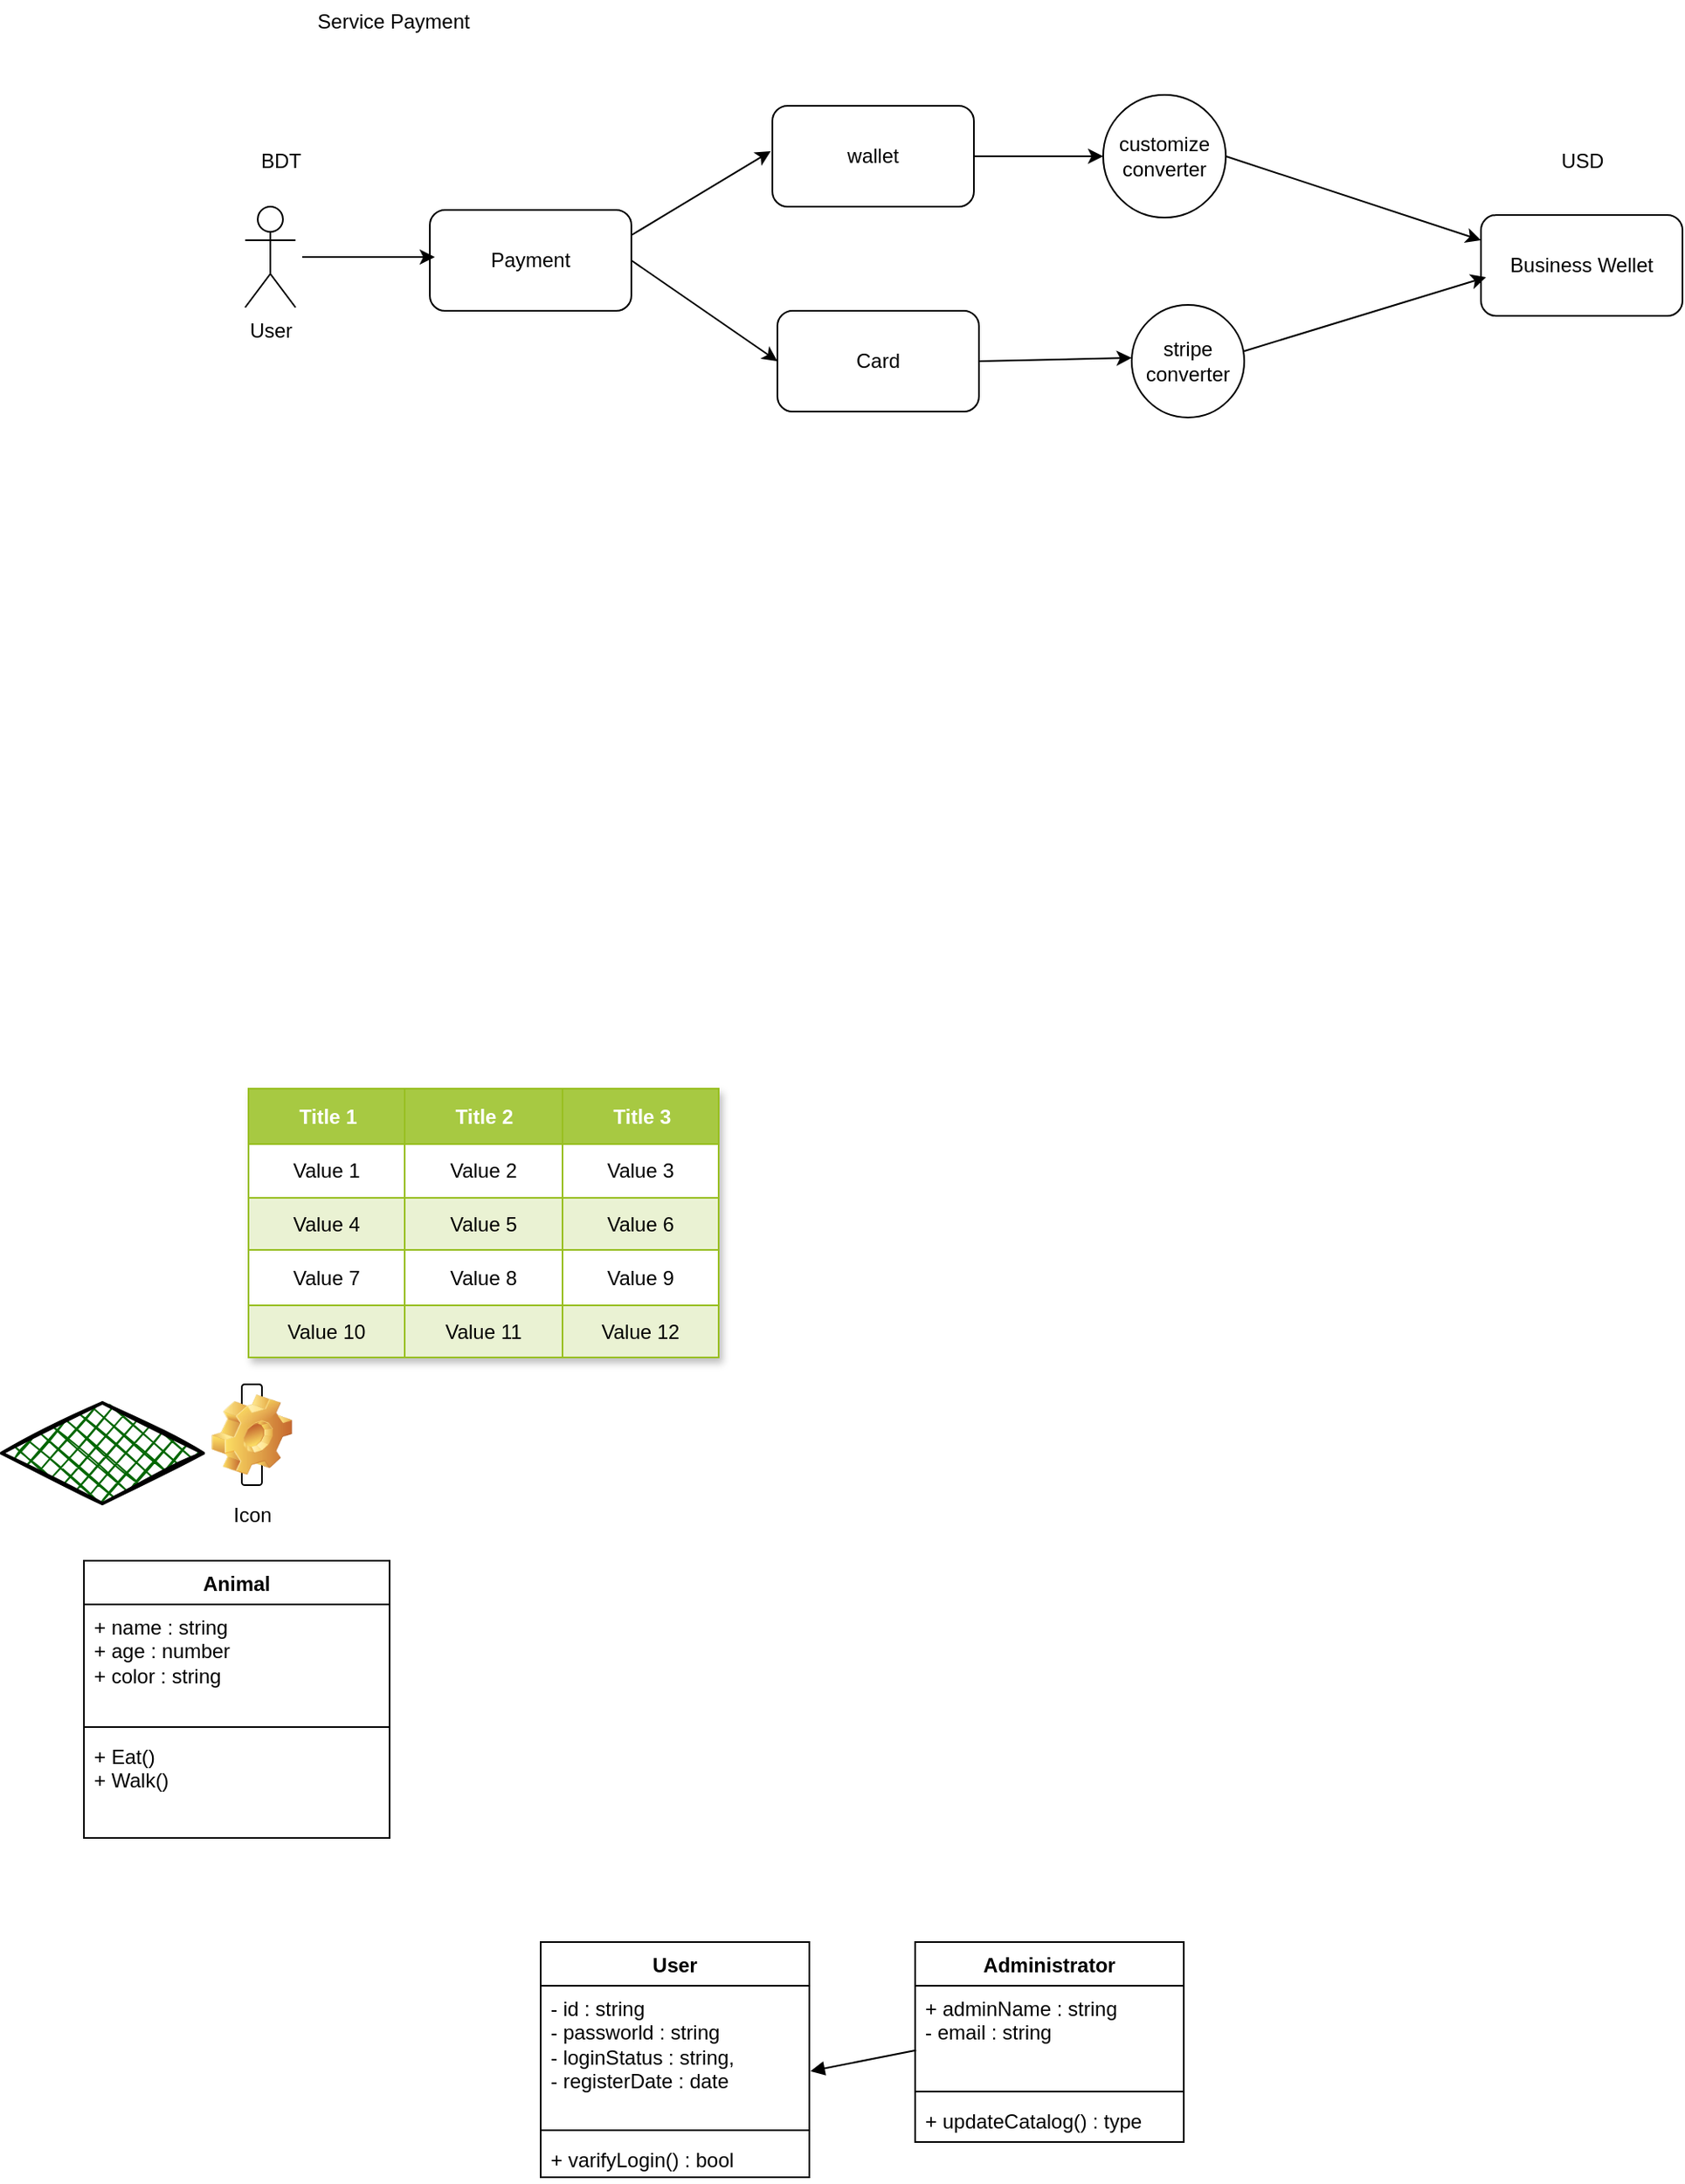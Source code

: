 <mxfile version="21.7.5" type="github">
  <diagram name="Page-1" id="G8oqICroImFP98PP0jhe">
    <mxGraphModel dx="1386" dy="2571" grid="0" gridSize="10" guides="1" tooltips="1" connect="1" arrows="1" fold="1" page="1" pageScale="1" pageWidth="1600" pageHeight="900" math="0" shadow="0">
      <root>
        <mxCell id="0" />
        <mxCell id="1" parent="0" />
        <mxCell id="Exh0e0-sqE-Pdp7wsRko-1" value="Animal" style="swimlane;fontStyle=1;align=center;verticalAlign=top;childLayout=stackLayout;horizontal=1;startSize=26;horizontalStack=0;resizeParent=1;resizeParentMax=0;resizeLast=0;collapsible=1;marginBottom=0;whiteSpace=wrap;html=1;" parent="1" vertex="1">
          <mxGeometry x="154" y="-562" width="182" height="165" as="geometry">
            <mxRectangle x="134" y="-567" width="75" height="26" as="alternateBounds" />
          </mxGeometry>
        </mxCell>
        <mxCell id="Exh0e0-sqE-Pdp7wsRko-2" value="+ name : string&lt;br&gt;+ age : number&lt;br&gt;+ color : string" style="text;strokeColor=none;fillColor=none;align=left;verticalAlign=top;spacingLeft=4;spacingRight=4;overflow=hidden;rotatable=0;points=[[0,0.5],[1,0.5]];portConstraint=eastwest;whiteSpace=wrap;html=1;" parent="Exh0e0-sqE-Pdp7wsRko-1" vertex="1">
          <mxGeometry y="26" width="182" height="69" as="geometry" />
        </mxCell>
        <mxCell id="Exh0e0-sqE-Pdp7wsRko-3" value="" style="line;strokeWidth=1;fillColor=none;align=left;verticalAlign=middle;spacingTop=-1;spacingLeft=3;spacingRight=3;rotatable=0;labelPosition=right;points=[];portConstraint=eastwest;strokeColor=inherit;" parent="Exh0e0-sqE-Pdp7wsRko-1" vertex="1">
          <mxGeometry y="95" width="182" height="8" as="geometry" />
        </mxCell>
        <mxCell id="Exh0e0-sqE-Pdp7wsRko-4" value="+ Eat()&lt;br&gt;+ Walk()" style="text;strokeColor=none;fillColor=none;align=left;verticalAlign=top;spacingLeft=4;spacingRight=4;overflow=hidden;rotatable=0;points=[[0,0.5],[1,0.5]];portConstraint=eastwest;whiteSpace=wrap;html=1;" parent="Exh0e0-sqE-Pdp7wsRko-1" vertex="1">
          <mxGeometry y="103" width="182" height="62" as="geometry" />
        </mxCell>
        <mxCell id="Exh0e0-sqE-Pdp7wsRko-5" value="User" style="swimlane;fontStyle=1;align=center;verticalAlign=top;childLayout=stackLayout;horizontal=1;startSize=26;horizontalStack=0;resizeParent=1;resizeParentMax=0;resizeLast=0;collapsible=1;marginBottom=0;whiteSpace=wrap;html=1;" parent="1" vertex="1">
          <mxGeometry x="426" y="-335" width="160" height="140" as="geometry" />
        </mxCell>
        <mxCell id="Exh0e0-sqE-Pdp7wsRko-6" value="- id : string&lt;br&gt;- passworld : string&lt;br&gt;- loginStatus : string,&lt;br&gt;- registerDate : date" style="text;strokeColor=none;fillColor=none;align=left;verticalAlign=top;spacingLeft=4;spacingRight=4;overflow=hidden;rotatable=0;points=[[0,0.5],[1,0.5]];portConstraint=eastwest;whiteSpace=wrap;html=1;" parent="Exh0e0-sqE-Pdp7wsRko-5" vertex="1">
          <mxGeometry y="26" width="160" height="82" as="geometry" />
        </mxCell>
        <mxCell id="Exh0e0-sqE-Pdp7wsRko-7" value="" style="line;strokeWidth=1;fillColor=none;align=left;verticalAlign=middle;spacingTop=-1;spacingLeft=3;spacingRight=3;rotatable=0;labelPosition=right;points=[];portConstraint=eastwest;strokeColor=inherit;" parent="Exh0e0-sqE-Pdp7wsRko-5" vertex="1">
          <mxGeometry y="108" width="160" height="8" as="geometry" />
        </mxCell>
        <mxCell id="Exh0e0-sqE-Pdp7wsRko-8" value="+ varifyLogin() : bool" style="text;strokeColor=none;fillColor=none;align=left;verticalAlign=top;spacingLeft=4;spacingRight=4;overflow=hidden;rotatable=0;points=[[0,0.5],[1,0.5]];portConstraint=eastwest;whiteSpace=wrap;html=1;" parent="Exh0e0-sqE-Pdp7wsRko-5" vertex="1">
          <mxGeometry y="116" width="160" height="24" as="geometry" />
        </mxCell>
        <mxCell id="Exh0e0-sqE-Pdp7wsRko-9" value="Administrator" style="swimlane;fontStyle=1;align=center;verticalAlign=top;childLayout=stackLayout;horizontal=1;startSize=26;horizontalStack=0;resizeParent=1;resizeParentMax=0;resizeLast=0;collapsible=1;marginBottom=0;whiteSpace=wrap;html=1;" parent="1" vertex="1">
          <mxGeometry x="649" y="-335" width="160" height="119" as="geometry" />
        </mxCell>
        <mxCell id="Exh0e0-sqE-Pdp7wsRko-10" value="+ adminName : string&lt;br&gt;- email : string" style="text;strokeColor=none;fillColor=none;align=left;verticalAlign=top;spacingLeft=4;spacingRight=4;overflow=hidden;rotatable=0;points=[[0,0.5],[1,0.5]];portConstraint=eastwest;whiteSpace=wrap;html=1;" parent="Exh0e0-sqE-Pdp7wsRko-9" vertex="1">
          <mxGeometry y="26" width="160" height="59" as="geometry" />
        </mxCell>
        <mxCell id="Exh0e0-sqE-Pdp7wsRko-11" value="" style="line;strokeWidth=1;fillColor=none;align=left;verticalAlign=middle;spacingTop=-1;spacingLeft=3;spacingRight=3;rotatable=0;labelPosition=right;points=[];portConstraint=eastwest;strokeColor=inherit;" parent="Exh0e0-sqE-Pdp7wsRko-9" vertex="1">
          <mxGeometry y="85" width="160" height="8" as="geometry" />
        </mxCell>
        <mxCell id="Exh0e0-sqE-Pdp7wsRko-12" value="+ updateCatalog() : type" style="text;strokeColor=none;fillColor=none;align=left;verticalAlign=top;spacingLeft=4;spacingRight=4;overflow=hidden;rotatable=0;points=[[0,0.5],[1,0.5]];portConstraint=eastwest;whiteSpace=wrap;html=1;" parent="Exh0e0-sqE-Pdp7wsRko-9" vertex="1">
          <mxGeometry y="93" width="160" height="26" as="geometry" />
        </mxCell>
        <mxCell id="Exh0e0-sqE-Pdp7wsRko-13" value="" style="html=1;verticalAlign=bottom;endArrow=block;curved=0;rounded=0;entryX=1.004;entryY=0.62;entryDx=0;entryDy=0;entryPerimeter=0;exitX=0.004;exitY=0.65;exitDx=0;exitDy=0;exitPerimeter=0;" parent="1" source="Exh0e0-sqE-Pdp7wsRko-10" target="Exh0e0-sqE-Pdp7wsRko-6" edge="1">
          <mxGeometry width="80" relative="1" as="geometry">
            <mxPoint x="382" y="-218" as="sourcePoint" />
            <mxPoint x="429" y="-218" as="targetPoint" />
            <Array as="points" />
          </mxGeometry>
        </mxCell>
        <mxCell id="Exh0e0-sqE-Pdp7wsRko-14" value="Assets" style="childLayout=tableLayout;recursiveResize=0;strokeColor=#98bf21;fillColor=#A7C942;shadow=1;" parent="1" vertex="1">
          <mxGeometry x="252" y="-843" width="280" height="160" as="geometry" />
        </mxCell>
        <mxCell id="Exh0e0-sqE-Pdp7wsRko-15" style="shape=tableRow;horizontal=0;startSize=0;swimlaneHead=0;swimlaneBody=0;top=0;left=0;bottom=0;right=0;dropTarget=0;collapsible=0;recursiveResize=0;expand=0;fontStyle=0;strokeColor=inherit;fillColor=#ffffff;" parent="Exh0e0-sqE-Pdp7wsRko-14" vertex="1">
          <mxGeometry width="280" height="33" as="geometry" />
        </mxCell>
        <mxCell id="Exh0e0-sqE-Pdp7wsRko-16" value="Title 1" style="connectable=0;recursiveResize=0;strokeColor=inherit;fillColor=#A7C942;align=center;fontStyle=1;fontColor=#FFFFFF;html=1;" parent="Exh0e0-sqE-Pdp7wsRko-15" vertex="1">
          <mxGeometry width="93" height="33" as="geometry">
            <mxRectangle width="93" height="33" as="alternateBounds" />
          </mxGeometry>
        </mxCell>
        <mxCell id="Exh0e0-sqE-Pdp7wsRko-17" value="Title 2" style="connectable=0;recursiveResize=0;strokeColor=inherit;fillColor=#A7C942;align=center;fontStyle=1;fontColor=#FFFFFF;html=1;" parent="Exh0e0-sqE-Pdp7wsRko-15" vertex="1">
          <mxGeometry x="93" width="94" height="33" as="geometry">
            <mxRectangle width="94" height="33" as="alternateBounds" />
          </mxGeometry>
        </mxCell>
        <mxCell id="Exh0e0-sqE-Pdp7wsRko-18" value="Title 3" style="connectable=0;recursiveResize=0;strokeColor=inherit;fillColor=#A7C942;align=center;fontStyle=1;fontColor=#FFFFFF;html=1;" parent="Exh0e0-sqE-Pdp7wsRko-15" vertex="1">
          <mxGeometry x="187" width="93" height="33" as="geometry">
            <mxRectangle width="93" height="33" as="alternateBounds" />
          </mxGeometry>
        </mxCell>
        <mxCell id="Exh0e0-sqE-Pdp7wsRko-19" value="" style="shape=tableRow;horizontal=0;startSize=0;swimlaneHead=0;swimlaneBody=0;top=0;left=0;bottom=0;right=0;dropTarget=0;collapsible=0;recursiveResize=0;expand=0;fontStyle=0;strokeColor=inherit;fillColor=#ffffff;" parent="Exh0e0-sqE-Pdp7wsRko-14" vertex="1">
          <mxGeometry y="33" width="280" height="32" as="geometry" />
        </mxCell>
        <mxCell id="Exh0e0-sqE-Pdp7wsRko-20" value="Value 1" style="connectable=0;recursiveResize=0;strokeColor=inherit;fillColor=inherit;align=center;whiteSpace=wrap;html=1;" parent="Exh0e0-sqE-Pdp7wsRko-19" vertex="1">
          <mxGeometry width="93" height="32" as="geometry">
            <mxRectangle width="93" height="32" as="alternateBounds" />
          </mxGeometry>
        </mxCell>
        <mxCell id="Exh0e0-sqE-Pdp7wsRko-21" value="Value 2" style="connectable=0;recursiveResize=0;strokeColor=inherit;fillColor=inherit;align=center;whiteSpace=wrap;html=1;" parent="Exh0e0-sqE-Pdp7wsRko-19" vertex="1">
          <mxGeometry x="93" width="94" height="32" as="geometry">
            <mxRectangle width="94" height="32" as="alternateBounds" />
          </mxGeometry>
        </mxCell>
        <mxCell id="Exh0e0-sqE-Pdp7wsRko-22" value="Value 3" style="connectable=0;recursiveResize=0;strokeColor=inherit;fillColor=inherit;align=center;whiteSpace=wrap;html=1;" parent="Exh0e0-sqE-Pdp7wsRko-19" vertex="1">
          <mxGeometry x="187" width="93" height="32" as="geometry">
            <mxRectangle width="93" height="32" as="alternateBounds" />
          </mxGeometry>
        </mxCell>
        <mxCell id="Exh0e0-sqE-Pdp7wsRko-23" value="" style="shape=tableRow;horizontal=0;startSize=0;swimlaneHead=0;swimlaneBody=0;top=0;left=0;bottom=0;right=0;dropTarget=0;collapsible=0;recursiveResize=0;expand=0;fontStyle=1;strokeColor=inherit;fillColor=#EAF2D3;" parent="Exh0e0-sqE-Pdp7wsRko-14" vertex="1">
          <mxGeometry y="65" width="280" height="31" as="geometry" />
        </mxCell>
        <mxCell id="Exh0e0-sqE-Pdp7wsRko-24" value="Value 4" style="connectable=0;recursiveResize=0;strokeColor=inherit;fillColor=inherit;whiteSpace=wrap;html=1;" parent="Exh0e0-sqE-Pdp7wsRko-23" vertex="1">
          <mxGeometry width="93" height="31" as="geometry">
            <mxRectangle width="93" height="31" as="alternateBounds" />
          </mxGeometry>
        </mxCell>
        <mxCell id="Exh0e0-sqE-Pdp7wsRko-25" value="Value 5" style="connectable=0;recursiveResize=0;strokeColor=inherit;fillColor=inherit;whiteSpace=wrap;html=1;" parent="Exh0e0-sqE-Pdp7wsRko-23" vertex="1">
          <mxGeometry x="93" width="94" height="31" as="geometry">
            <mxRectangle width="94" height="31" as="alternateBounds" />
          </mxGeometry>
        </mxCell>
        <mxCell id="Exh0e0-sqE-Pdp7wsRko-26" value="Value 6" style="connectable=0;recursiveResize=0;strokeColor=inherit;fillColor=inherit;whiteSpace=wrap;html=1;" parent="Exh0e0-sqE-Pdp7wsRko-23" vertex="1">
          <mxGeometry x="187" width="93" height="31" as="geometry">
            <mxRectangle width="93" height="31" as="alternateBounds" />
          </mxGeometry>
        </mxCell>
        <mxCell id="Exh0e0-sqE-Pdp7wsRko-27" value="" style="shape=tableRow;horizontal=0;startSize=0;swimlaneHead=0;swimlaneBody=0;top=0;left=0;bottom=0;right=0;dropTarget=0;collapsible=0;recursiveResize=0;expand=0;fontStyle=0;strokeColor=inherit;fillColor=#ffffff;" parent="Exh0e0-sqE-Pdp7wsRko-14" vertex="1">
          <mxGeometry y="96" width="280" height="33" as="geometry" />
        </mxCell>
        <mxCell id="Exh0e0-sqE-Pdp7wsRko-28" value="Value 7" style="connectable=0;recursiveResize=0;strokeColor=inherit;fillColor=inherit;fontStyle=0;align=center;whiteSpace=wrap;html=1;" parent="Exh0e0-sqE-Pdp7wsRko-27" vertex="1">
          <mxGeometry width="93" height="33" as="geometry">
            <mxRectangle width="93" height="33" as="alternateBounds" />
          </mxGeometry>
        </mxCell>
        <mxCell id="Exh0e0-sqE-Pdp7wsRko-29" value="Value 8" style="connectable=0;recursiveResize=0;strokeColor=inherit;fillColor=inherit;fontStyle=0;align=center;whiteSpace=wrap;html=1;" parent="Exh0e0-sqE-Pdp7wsRko-27" vertex="1">
          <mxGeometry x="93" width="94" height="33" as="geometry">
            <mxRectangle width="94" height="33" as="alternateBounds" />
          </mxGeometry>
        </mxCell>
        <mxCell id="Exh0e0-sqE-Pdp7wsRko-30" value="Value 9" style="connectable=0;recursiveResize=0;strokeColor=inherit;fillColor=inherit;fontStyle=0;align=center;whiteSpace=wrap;html=1;" parent="Exh0e0-sqE-Pdp7wsRko-27" vertex="1">
          <mxGeometry x="187" width="93" height="33" as="geometry">
            <mxRectangle width="93" height="33" as="alternateBounds" />
          </mxGeometry>
        </mxCell>
        <mxCell id="Exh0e0-sqE-Pdp7wsRko-31" value="" style="shape=tableRow;horizontal=0;startSize=0;swimlaneHead=0;swimlaneBody=0;top=0;left=0;bottom=0;right=0;dropTarget=0;collapsible=0;recursiveResize=0;expand=0;fontStyle=1;strokeColor=inherit;fillColor=#EAF2D3;" parent="Exh0e0-sqE-Pdp7wsRko-14" vertex="1">
          <mxGeometry y="129" width="280" height="31" as="geometry" />
        </mxCell>
        <mxCell id="Exh0e0-sqE-Pdp7wsRko-32" value="Value 10" style="connectable=0;recursiveResize=0;strokeColor=inherit;fillColor=inherit;whiteSpace=wrap;html=1;" parent="Exh0e0-sqE-Pdp7wsRko-31" vertex="1">
          <mxGeometry width="93" height="31" as="geometry">
            <mxRectangle width="93" height="31" as="alternateBounds" />
          </mxGeometry>
        </mxCell>
        <mxCell id="Exh0e0-sqE-Pdp7wsRko-33" value="Value 11" style="connectable=0;recursiveResize=0;strokeColor=inherit;fillColor=inherit;whiteSpace=wrap;html=1;" parent="Exh0e0-sqE-Pdp7wsRko-31" vertex="1">
          <mxGeometry x="93" width="94" height="31" as="geometry">
            <mxRectangle width="94" height="31" as="alternateBounds" />
          </mxGeometry>
        </mxCell>
        <mxCell id="Exh0e0-sqE-Pdp7wsRko-34" value="Value 12" style="connectable=0;recursiveResize=0;strokeColor=inherit;fillColor=inherit;whiteSpace=wrap;html=1;" parent="Exh0e0-sqE-Pdp7wsRko-31" vertex="1">
          <mxGeometry x="187" width="93" height="31" as="geometry">
            <mxRectangle width="93" height="31" as="alternateBounds" />
          </mxGeometry>
        </mxCell>
        <mxCell id="Exh0e0-sqE-Pdp7wsRko-35" value="" style="rhombus;whiteSpace=wrap;html=1;strokeWidth=2;fillWeight=-1;hachureGap=8;fillStyle=cross-hatch;fillColor=#006600;sketch=1;" parent="1" vertex="1">
          <mxGeometry x="105" y="-656" width="120" height="60" as="geometry" />
        </mxCell>
        <mxCell id="Exh0e0-sqE-Pdp7wsRko-36" value="Icon" style="icon;html=1;image=img/clipart/Gear_128x128.png" parent="1" vertex="1">
          <mxGeometry x="248" y="-667" width="12" height="60" as="geometry" />
        </mxCell>
        <mxCell id="Pxrlkx7MvBpBombPw6jG-2" value="User" style="shape=umlActor;verticalLabelPosition=bottom;verticalAlign=top;html=1;outlineConnect=0;" vertex="1" parent="1">
          <mxGeometry x="250" y="-1368" width="30" height="60" as="geometry" />
        </mxCell>
        <mxCell id="Pxrlkx7MvBpBombPw6jG-6" value="Payment" style="rounded=1;whiteSpace=wrap;html=1;" vertex="1" parent="1">
          <mxGeometry x="360" y="-1366" width="120" height="60" as="geometry" />
        </mxCell>
        <mxCell id="Pxrlkx7MvBpBombPw6jG-7" value="wallet" style="rounded=1;whiteSpace=wrap;html=1;" vertex="1" parent="1">
          <mxGeometry x="564" y="-1428" width="120" height="60" as="geometry" />
        </mxCell>
        <mxCell id="Pxrlkx7MvBpBombPw6jG-8" value="Business Wellet" style="rounded=1;whiteSpace=wrap;html=1;" vertex="1" parent="1">
          <mxGeometry x="986" y="-1363" width="120" height="60" as="geometry" />
        </mxCell>
        <mxCell id="Pxrlkx7MvBpBombPw6jG-9" value="Card" style="rounded=1;whiteSpace=wrap;html=1;" vertex="1" parent="1">
          <mxGeometry x="567" y="-1306" width="120" height="60" as="geometry" />
        </mxCell>
        <mxCell id="Pxrlkx7MvBpBombPw6jG-10" value="" style="endArrow=classic;html=1;rounded=0;" edge="1" parent="1">
          <mxGeometry width="50" height="50" relative="1" as="geometry">
            <mxPoint x="284" y="-1338" as="sourcePoint" />
            <mxPoint x="363" y="-1338" as="targetPoint" />
          </mxGeometry>
        </mxCell>
        <mxCell id="Pxrlkx7MvBpBombPw6jG-12" value="" style="endArrow=classic;html=1;rounded=0;exitX=1;exitY=0.25;exitDx=0;exitDy=0;" edge="1" parent="1" source="Pxrlkx7MvBpBombPw6jG-6">
          <mxGeometry width="50" height="50" relative="1" as="geometry">
            <mxPoint x="679" y="-1248" as="sourcePoint" />
            <mxPoint x="563" y="-1401" as="targetPoint" />
          </mxGeometry>
        </mxCell>
        <mxCell id="Pxrlkx7MvBpBombPw6jG-13" value="" style="endArrow=classic;html=1;rounded=0;exitX=1;exitY=0.5;exitDx=0;exitDy=0;entryX=0;entryY=0.5;entryDx=0;entryDy=0;" edge="1" parent="1" source="Pxrlkx7MvBpBombPw6jG-6" target="Pxrlkx7MvBpBombPw6jG-9">
          <mxGeometry width="50" height="50" relative="1" as="geometry">
            <mxPoint x="679" y="-1248" as="sourcePoint" />
            <mxPoint x="729" y="-1298" as="targetPoint" />
          </mxGeometry>
        </mxCell>
        <mxCell id="Pxrlkx7MvBpBombPw6jG-14" value="stripe&lt;br&gt;converter" style="ellipse;whiteSpace=wrap;html=1;aspect=fixed;" vertex="1" parent="1">
          <mxGeometry x="778" y="-1309.5" width="67" height="67" as="geometry" />
        </mxCell>
        <mxCell id="Pxrlkx7MvBpBombPw6jG-15" value="" style="endArrow=classic;html=1;rounded=0;exitX=1;exitY=0.5;exitDx=0;exitDy=0;entryX=0;entryY=0.47;entryDx=0;entryDy=0;entryPerimeter=0;" edge="1" parent="1" source="Pxrlkx7MvBpBombPw6jG-9" target="Pxrlkx7MvBpBombPw6jG-14">
          <mxGeometry width="50" height="50" relative="1" as="geometry">
            <mxPoint x="679" y="-1248" as="sourcePoint" />
            <mxPoint x="729" y="-1298" as="targetPoint" />
          </mxGeometry>
        </mxCell>
        <mxCell id="Pxrlkx7MvBpBombPw6jG-16" value="customize&lt;br&gt;converter" style="ellipse;whiteSpace=wrap;html=1;aspect=fixed;" vertex="1" parent="1">
          <mxGeometry x="761" y="-1434.5" width="73" height="73" as="geometry" />
        </mxCell>
        <mxCell id="Pxrlkx7MvBpBombPw6jG-17" value="" style="endArrow=classic;html=1;rounded=0;entryX=0;entryY=0.5;entryDx=0;entryDy=0;exitX=1;exitY=0.5;exitDx=0;exitDy=0;" edge="1" parent="1" source="Pxrlkx7MvBpBombPw6jG-7" target="Pxrlkx7MvBpBombPw6jG-16">
          <mxGeometry width="50" height="50" relative="1" as="geometry">
            <mxPoint x="679" y="-1248" as="sourcePoint" />
            <mxPoint x="729" y="-1298" as="targetPoint" />
          </mxGeometry>
        </mxCell>
        <mxCell id="Pxrlkx7MvBpBombPw6jG-18" value="Service Payment" style="text;html=1;align=center;verticalAlign=middle;resizable=0;points=[];autosize=1;strokeColor=none;fillColor=none;" vertex="1" parent="1">
          <mxGeometry x="283" y="-1491" width="109" height="26" as="geometry" />
        </mxCell>
        <mxCell id="Pxrlkx7MvBpBombPw6jG-19" value="" style="endArrow=classic;html=1;rounded=0;exitX=1;exitY=0.41;exitDx=0;exitDy=0;exitPerimeter=0;entryX=0.025;entryY=0.617;entryDx=0;entryDy=0;entryPerimeter=0;" edge="1" parent="1" source="Pxrlkx7MvBpBombPw6jG-14" target="Pxrlkx7MvBpBombPw6jG-8">
          <mxGeometry width="50" height="50" relative="1" as="geometry">
            <mxPoint x="679" y="-1248" as="sourcePoint" />
            <mxPoint x="729" y="-1298" as="targetPoint" />
          </mxGeometry>
        </mxCell>
        <mxCell id="Pxrlkx7MvBpBombPw6jG-20" value="" style="endArrow=classic;html=1;rounded=0;exitX=1;exitY=0.5;exitDx=0;exitDy=0;entryX=0;entryY=0.25;entryDx=0;entryDy=0;" edge="1" parent="1" source="Pxrlkx7MvBpBombPw6jG-16" target="Pxrlkx7MvBpBombPw6jG-8">
          <mxGeometry width="50" height="50" relative="1" as="geometry">
            <mxPoint x="679" y="-1248" as="sourcePoint" />
            <mxPoint x="729" y="-1298" as="targetPoint" />
          </mxGeometry>
        </mxCell>
        <mxCell id="Pxrlkx7MvBpBombPw6jG-21" value="BDT" style="text;html=1;align=center;verticalAlign=middle;resizable=0;points=[];autosize=1;strokeColor=none;fillColor=none;" vertex="1" parent="1">
          <mxGeometry x="250" y="-1408" width="42" height="26" as="geometry" />
        </mxCell>
        <mxCell id="Pxrlkx7MvBpBombPw6jG-22" value="USD" style="text;html=1;align=center;verticalAlign=middle;resizable=0;points=[];autosize=1;strokeColor=none;fillColor=none;" vertex="1" parent="1">
          <mxGeometry x="1024.5" y="-1408" width="43" height="26" as="geometry" />
        </mxCell>
      </root>
    </mxGraphModel>
  </diagram>
</mxfile>
